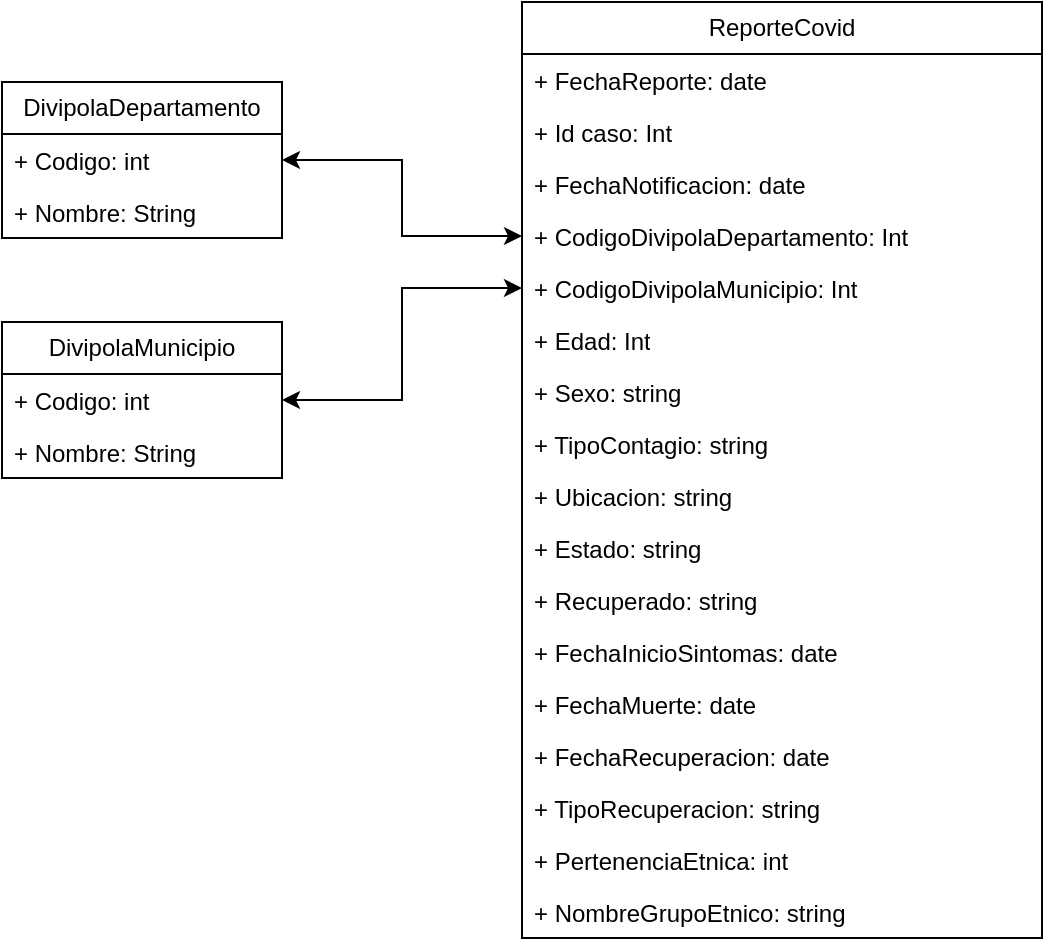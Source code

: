 <mxfile version="21.3.6" type="device">
  <diagram name="Página-1" id="yspFq4HiogNt5oINoSiN">
    <mxGraphModel dx="1434" dy="707" grid="1" gridSize="10" guides="1" tooltips="1" connect="1" arrows="1" fold="1" page="1" pageScale="1" pageWidth="827" pageHeight="1169" math="0" shadow="0">
      <root>
        <mxCell id="0" />
        <mxCell id="1" parent="0" />
        <mxCell id="v1Uur9rcxlw-nIETDM6l-1" value="ReporteCovid" style="swimlane;fontStyle=0;childLayout=stackLayout;horizontal=1;startSize=26;fillColor=none;horizontalStack=0;resizeParent=1;resizeParentMax=0;resizeLast=0;collapsible=1;marginBottom=0;whiteSpace=wrap;html=1;" vertex="1" parent="1">
          <mxGeometry x="300" y="40" width="260" height="468" as="geometry" />
        </mxCell>
        <mxCell id="v1Uur9rcxlw-nIETDM6l-2" value="+ FechaReporte: date" style="text;strokeColor=none;fillColor=none;align=left;verticalAlign=top;spacingLeft=4;spacingRight=4;overflow=hidden;rotatable=0;points=[[0,0.5],[1,0.5]];portConstraint=eastwest;whiteSpace=wrap;html=1;" vertex="1" parent="v1Uur9rcxlw-nIETDM6l-1">
          <mxGeometry y="26" width="260" height="26" as="geometry" />
        </mxCell>
        <mxCell id="v1Uur9rcxlw-nIETDM6l-5" value="+ Id caso: Int" style="text;strokeColor=none;fillColor=none;align=left;verticalAlign=top;spacingLeft=4;spacingRight=4;overflow=hidden;rotatable=0;points=[[0,0.5],[1,0.5]];portConstraint=eastwest;whiteSpace=wrap;html=1;" vertex="1" parent="v1Uur9rcxlw-nIETDM6l-1">
          <mxGeometry y="52" width="260" height="26" as="geometry" />
        </mxCell>
        <mxCell id="v1Uur9rcxlw-nIETDM6l-3" value="+ FechaNotificacion: date" style="text;strokeColor=none;fillColor=none;align=left;verticalAlign=top;spacingLeft=4;spacingRight=4;overflow=hidden;rotatable=0;points=[[0,0.5],[1,0.5]];portConstraint=eastwest;whiteSpace=wrap;html=1;" vertex="1" parent="v1Uur9rcxlw-nIETDM6l-1">
          <mxGeometry y="78" width="260" height="26" as="geometry" />
        </mxCell>
        <mxCell id="v1Uur9rcxlw-nIETDM6l-7" value="+ CodigoDivipolaDepartamento: Int" style="text;strokeColor=none;fillColor=none;align=left;verticalAlign=top;spacingLeft=4;spacingRight=4;overflow=hidden;rotatable=0;points=[[0,0.5],[1,0.5]];portConstraint=eastwest;whiteSpace=wrap;html=1;" vertex="1" parent="v1Uur9rcxlw-nIETDM6l-1">
          <mxGeometry y="104" width="260" height="26" as="geometry" />
        </mxCell>
        <mxCell id="v1Uur9rcxlw-nIETDM6l-6" value="+ CodigoDivipolaMunicipio: Int" style="text;strokeColor=none;fillColor=none;align=left;verticalAlign=top;spacingLeft=4;spacingRight=4;overflow=hidden;rotatable=0;points=[[0,0.5],[1,0.5]];portConstraint=eastwest;whiteSpace=wrap;html=1;" vertex="1" parent="v1Uur9rcxlw-nIETDM6l-1">
          <mxGeometry y="130" width="260" height="26" as="geometry" />
        </mxCell>
        <mxCell id="v1Uur9rcxlw-nIETDM6l-10" value="+ Edad: Int" style="text;strokeColor=none;fillColor=none;align=left;verticalAlign=top;spacingLeft=4;spacingRight=4;overflow=hidden;rotatable=0;points=[[0,0.5],[1,0.5]];portConstraint=eastwest;whiteSpace=wrap;html=1;" vertex="1" parent="v1Uur9rcxlw-nIETDM6l-1">
          <mxGeometry y="156" width="260" height="26" as="geometry" />
        </mxCell>
        <mxCell id="v1Uur9rcxlw-nIETDM6l-9" value="+ Sexo: string" style="text;strokeColor=none;fillColor=none;align=left;verticalAlign=top;spacingLeft=4;spacingRight=4;overflow=hidden;rotatable=0;points=[[0,0.5],[1,0.5]];portConstraint=eastwest;whiteSpace=wrap;html=1;" vertex="1" parent="v1Uur9rcxlw-nIETDM6l-1">
          <mxGeometry y="182" width="260" height="26" as="geometry" />
        </mxCell>
        <mxCell id="v1Uur9rcxlw-nIETDM6l-8" value="+ TipoContagio: string" style="text;strokeColor=none;fillColor=none;align=left;verticalAlign=top;spacingLeft=4;spacingRight=4;overflow=hidden;rotatable=0;points=[[0,0.5],[1,0.5]];portConstraint=eastwest;whiteSpace=wrap;html=1;" vertex="1" parent="v1Uur9rcxlw-nIETDM6l-1">
          <mxGeometry y="208" width="260" height="26" as="geometry" />
        </mxCell>
        <mxCell id="v1Uur9rcxlw-nIETDM6l-12" value="+ Ubicacion: string" style="text;strokeColor=none;fillColor=none;align=left;verticalAlign=top;spacingLeft=4;spacingRight=4;overflow=hidden;rotatable=0;points=[[0,0.5],[1,0.5]];portConstraint=eastwest;whiteSpace=wrap;html=1;" vertex="1" parent="v1Uur9rcxlw-nIETDM6l-1">
          <mxGeometry y="234" width="260" height="26" as="geometry" />
        </mxCell>
        <mxCell id="v1Uur9rcxlw-nIETDM6l-13" value="+ Estado: string" style="text;strokeColor=none;fillColor=none;align=left;verticalAlign=top;spacingLeft=4;spacingRight=4;overflow=hidden;rotatable=0;points=[[0,0.5],[1,0.5]];portConstraint=eastwest;whiteSpace=wrap;html=1;" vertex="1" parent="v1Uur9rcxlw-nIETDM6l-1">
          <mxGeometry y="260" width="260" height="26" as="geometry" />
        </mxCell>
        <mxCell id="v1Uur9rcxlw-nIETDM6l-14" value="+ Recuperado: string" style="text;strokeColor=none;fillColor=none;align=left;verticalAlign=top;spacingLeft=4;spacingRight=4;overflow=hidden;rotatable=0;points=[[0,0.5],[1,0.5]];portConstraint=eastwest;whiteSpace=wrap;html=1;" vertex="1" parent="v1Uur9rcxlw-nIETDM6l-1">
          <mxGeometry y="286" width="260" height="26" as="geometry" />
        </mxCell>
        <mxCell id="v1Uur9rcxlw-nIETDM6l-15" value="+ FechaInicioSintomas: date" style="text;strokeColor=none;fillColor=none;align=left;verticalAlign=top;spacingLeft=4;spacingRight=4;overflow=hidden;rotatable=0;points=[[0,0.5],[1,0.5]];portConstraint=eastwest;whiteSpace=wrap;html=1;" vertex="1" parent="v1Uur9rcxlw-nIETDM6l-1">
          <mxGeometry y="312" width="260" height="26" as="geometry" />
        </mxCell>
        <mxCell id="v1Uur9rcxlw-nIETDM6l-17" value="+ FechaMuerte: date" style="text;strokeColor=none;fillColor=none;align=left;verticalAlign=top;spacingLeft=4;spacingRight=4;overflow=hidden;rotatable=0;points=[[0,0.5],[1,0.5]];portConstraint=eastwest;whiteSpace=wrap;html=1;" vertex="1" parent="v1Uur9rcxlw-nIETDM6l-1">
          <mxGeometry y="338" width="260" height="26" as="geometry" />
        </mxCell>
        <mxCell id="v1Uur9rcxlw-nIETDM6l-16" value="+ FechaRecuperacion: date" style="text;strokeColor=none;fillColor=none;align=left;verticalAlign=top;spacingLeft=4;spacingRight=4;overflow=hidden;rotatable=0;points=[[0,0.5],[1,0.5]];portConstraint=eastwest;whiteSpace=wrap;html=1;" vertex="1" parent="v1Uur9rcxlw-nIETDM6l-1">
          <mxGeometry y="364" width="260" height="26" as="geometry" />
        </mxCell>
        <mxCell id="v1Uur9rcxlw-nIETDM6l-11" value="+ TipoRecuperacion: string" style="text;strokeColor=none;fillColor=none;align=left;verticalAlign=top;spacingLeft=4;spacingRight=4;overflow=hidden;rotatable=0;points=[[0,0.5],[1,0.5]];portConstraint=eastwest;whiteSpace=wrap;html=1;" vertex="1" parent="v1Uur9rcxlw-nIETDM6l-1">
          <mxGeometry y="390" width="260" height="26" as="geometry" />
        </mxCell>
        <mxCell id="v1Uur9rcxlw-nIETDM6l-18" value="+ PertenenciaEtnica: int" style="text;strokeColor=none;fillColor=none;align=left;verticalAlign=top;spacingLeft=4;spacingRight=4;overflow=hidden;rotatable=0;points=[[0,0.5],[1,0.5]];portConstraint=eastwest;whiteSpace=wrap;html=1;" vertex="1" parent="v1Uur9rcxlw-nIETDM6l-1">
          <mxGeometry y="416" width="260" height="26" as="geometry" />
        </mxCell>
        <mxCell id="v1Uur9rcxlw-nIETDM6l-4" value="+ NombreGrupoEtnico: string" style="text;strokeColor=none;fillColor=none;align=left;verticalAlign=top;spacingLeft=4;spacingRight=4;overflow=hidden;rotatable=0;points=[[0,0.5],[1,0.5]];portConstraint=eastwest;whiteSpace=wrap;html=1;" vertex="1" parent="v1Uur9rcxlw-nIETDM6l-1">
          <mxGeometry y="442" width="260" height="26" as="geometry" />
        </mxCell>
        <mxCell id="v1Uur9rcxlw-nIETDM6l-20" value="DivipolaDepartamento" style="swimlane;fontStyle=0;childLayout=stackLayout;horizontal=1;startSize=26;fillColor=none;horizontalStack=0;resizeParent=1;resizeParentMax=0;resizeLast=0;collapsible=1;marginBottom=0;whiteSpace=wrap;html=1;" vertex="1" parent="1">
          <mxGeometry x="40" y="80" width="140" height="78" as="geometry" />
        </mxCell>
        <mxCell id="v1Uur9rcxlw-nIETDM6l-21" value="+ Codigo: int" style="text;strokeColor=none;fillColor=none;align=left;verticalAlign=top;spacingLeft=4;spacingRight=4;overflow=hidden;rotatable=0;points=[[0,0.5],[1,0.5]];portConstraint=eastwest;whiteSpace=wrap;html=1;" vertex="1" parent="v1Uur9rcxlw-nIETDM6l-20">
          <mxGeometry y="26" width="140" height="26" as="geometry" />
        </mxCell>
        <mxCell id="v1Uur9rcxlw-nIETDM6l-22" value="+ Nombre: String" style="text;strokeColor=none;fillColor=none;align=left;verticalAlign=top;spacingLeft=4;spacingRight=4;overflow=hidden;rotatable=0;points=[[0,0.5],[1,0.5]];portConstraint=eastwest;whiteSpace=wrap;html=1;" vertex="1" parent="v1Uur9rcxlw-nIETDM6l-20">
          <mxGeometry y="52" width="140" height="26" as="geometry" />
        </mxCell>
        <mxCell id="v1Uur9rcxlw-nIETDM6l-25" style="edgeStyle=orthogonalEdgeStyle;rounded=0;orthogonalLoop=1;jettySize=auto;html=1;exitX=1;exitY=0.5;exitDx=0;exitDy=0;startArrow=classic;startFill=1;" edge="1" parent="1" source="v1Uur9rcxlw-nIETDM6l-21" target="v1Uur9rcxlw-nIETDM6l-7">
          <mxGeometry relative="1" as="geometry" />
        </mxCell>
        <mxCell id="v1Uur9rcxlw-nIETDM6l-26" value="DivipolaMunicipio" style="swimlane;fontStyle=0;childLayout=stackLayout;horizontal=1;startSize=26;fillColor=none;horizontalStack=0;resizeParent=1;resizeParentMax=0;resizeLast=0;collapsible=1;marginBottom=0;whiteSpace=wrap;html=1;" vertex="1" parent="1">
          <mxGeometry x="40" y="200" width="140" height="78" as="geometry" />
        </mxCell>
        <mxCell id="v1Uur9rcxlw-nIETDM6l-27" value="+ Codigo: int" style="text;strokeColor=none;fillColor=none;align=left;verticalAlign=top;spacingLeft=4;spacingRight=4;overflow=hidden;rotatable=0;points=[[0,0.5],[1,0.5]];portConstraint=eastwest;whiteSpace=wrap;html=1;" vertex="1" parent="v1Uur9rcxlw-nIETDM6l-26">
          <mxGeometry y="26" width="140" height="26" as="geometry" />
        </mxCell>
        <mxCell id="v1Uur9rcxlw-nIETDM6l-28" value="+ Nombre: String" style="text;strokeColor=none;fillColor=none;align=left;verticalAlign=top;spacingLeft=4;spacingRight=4;overflow=hidden;rotatable=0;points=[[0,0.5],[1,0.5]];portConstraint=eastwest;whiteSpace=wrap;html=1;" vertex="1" parent="v1Uur9rcxlw-nIETDM6l-26">
          <mxGeometry y="52" width="140" height="26" as="geometry" />
        </mxCell>
        <mxCell id="v1Uur9rcxlw-nIETDM6l-29" style="edgeStyle=orthogonalEdgeStyle;rounded=0;orthogonalLoop=1;jettySize=auto;html=1;exitX=1;exitY=0.5;exitDx=0;exitDy=0;startArrow=classic;startFill=1;" edge="1" parent="1" source="v1Uur9rcxlw-nIETDM6l-27" target="v1Uur9rcxlw-nIETDM6l-6">
          <mxGeometry relative="1" as="geometry" />
        </mxCell>
      </root>
    </mxGraphModel>
  </diagram>
</mxfile>
